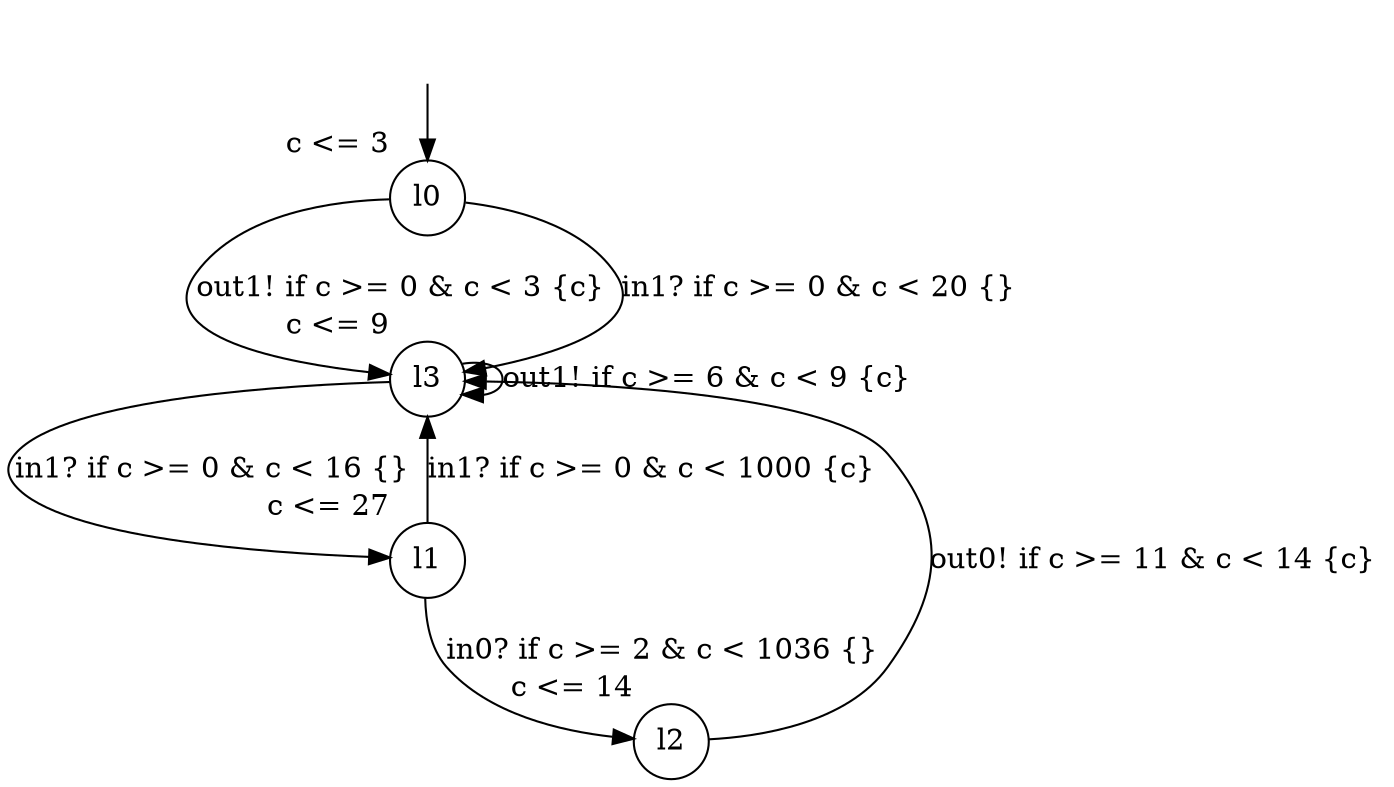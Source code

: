 digraph g {
__start0 [label="" shape="none"];
l0 [shape="circle" margin=0 label="l0", xlabel="c <= 3"];
l1 [shape="circle" margin=0 label="l1", xlabel="c <= 27"];
l2 [shape="circle" margin=0 label="l2", xlabel="c <= 14"];
l3 [shape="circle" margin=0 label="l3", xlabel="c <= 9"];
l0 -> l3 [label="out1! if c >= 0 & c < 3 {c} "];
l0 -> l3 [label="in1? if c >= 0 & c < 20 {} "];
l1 -> l2 [label="in0? if c >= 2 & c < 1036 {} "];
l1 -> l3 [label="in1? if c >= 0 & c < 1000 {c} "];
l2 -> l3 [label="out0! if c >= 11 & c < 14 {c} "];
l3 -> l3 [label="out1! if c >= 6 & c < 9 {c} "];
l3 -> l1 [label="in1? if c >= 0 & c < 16 {} "];
__start0 -> l0;
}

